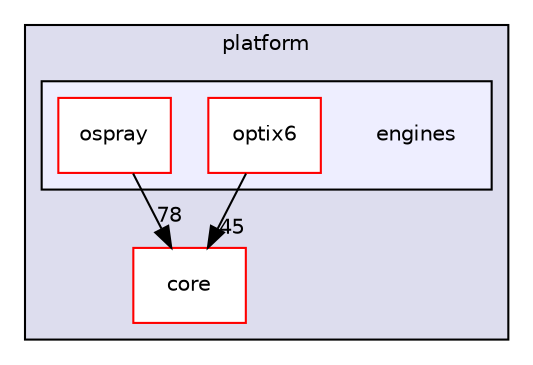 digraph "platform/engines" {
  compound=true
  node [ fontsize="10", fontname="Helvetica"];
  edge [ labelfontsize="10", labelfontname="Helvetica"];
  subgraph clusterdir_c5a52a81292cf9a5167198f4f346d6d9 {
    graph [ bgcolor="#ddddee", pencolor="black", label="platform" fontname="Helvetica", fontsize="10", URL="dir_c5a52a81292cf9a5167198f4f346d6d9.html"]
  dir_3066efc1f4040d52e90bf8a29ab3f16b [shape=box label="core" fillcolor="white" style="filled" color="red" URL="dir_3066efc1f4040d52e90bf8a29ab3f16b.html"];
  subgraph clusterdir_4389f3d2beff546807b6b148625d2759 {
    graph [ bgcolor="#eeeeff", pencolor="black", label="" URL="dir_4389f3d2beff546807b6b148625d2759.html"];
    dir_4389f3d2beff546807b6b148625d2759 [shape=plaintext label="engines"];
  dir_dd545ba873674314ef8abe7626a3e099 [shape=box label="optix6" fillcolor="white" style="filled" color="red" URL="dir_dd545ba873674314ef8abe7626a3e099.html"];
  dir_f0df884ce09817da20ab1128f63a79fe [shape=box label="ospray" fillcolor="white" style="filled" color="red" URL="dir_f0df884ce09817da20ab1128f63a79fe.html"];
  }
  }
  dir_dd545ba873674314ef8abe7626a3e099->dir_3066efc1f4040d52e90bf8a29ab3f16b [headlabel="45", labeldistance=1.5 headhref="dir_000077_000068.html"];
  dir_f0df884ce09817da20ab1128f63a79fe->dir_3066efc1f4040d52e90bf8a29ab3f16b [headlabel="78", labeldistance=1.5 headhref="dir_000078_000068.html"];
}
